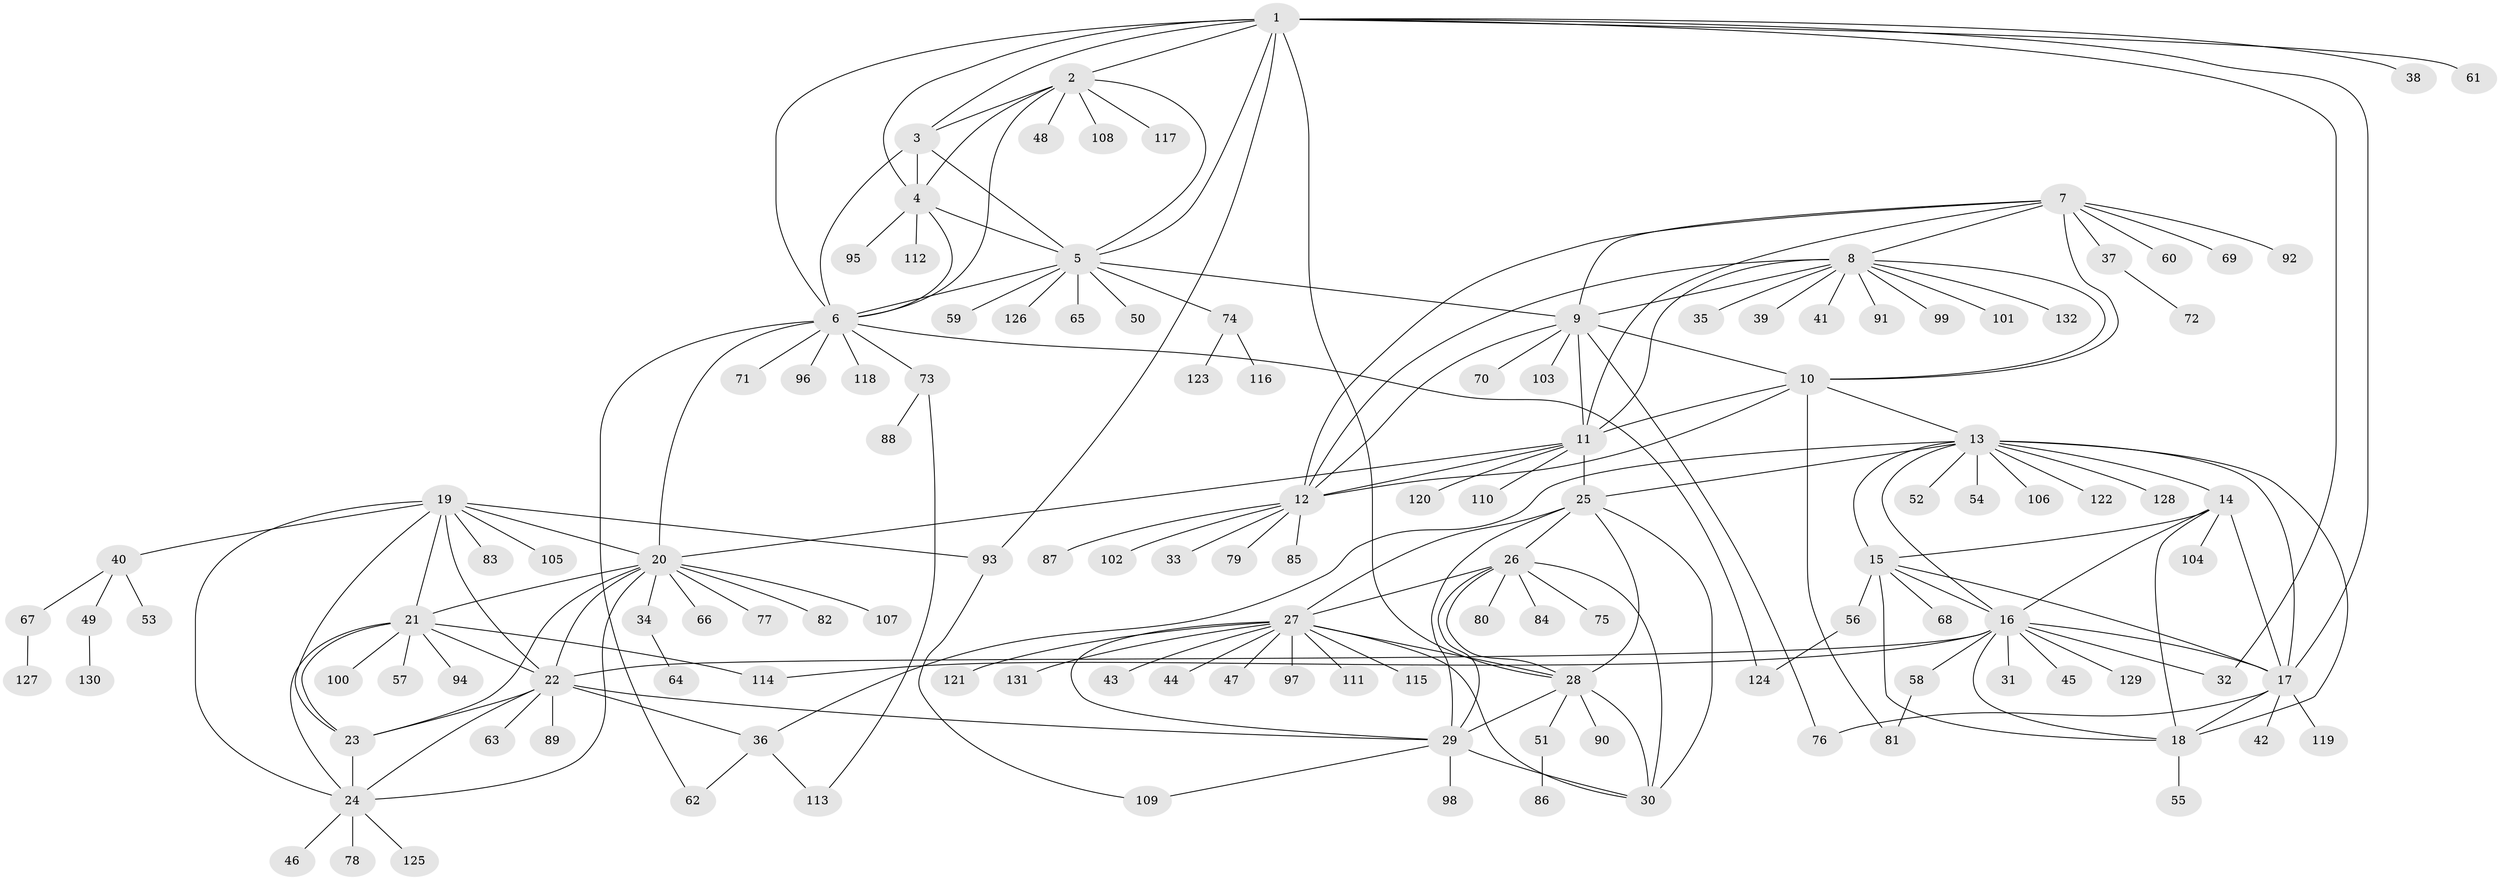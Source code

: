 // coarse degree distribution, {10: 0.0196078431372549, 6: 0.0392156862745098, 9: 0.058823529411764705, 12: 0.00980392156862745, 11: 0.0392156862745098, 8: 0.0196078431372549, 7: 0.029411764705882353, 4: 0.029411764705882353, 5: 0.0196078431372549, 14: 0.00980392156862745, 1: 0.6470588235294118, 2: 0.06862745098039216, 3: 0.00980392156862745}
// Generated by graph-tools (version 1.1) at 2025/24/03/03/25 07:24:09]
// undirected, 132 vertices, 197 edges
graph export_dot {
graph [start="1"]
  node [color=gray90,style=filled];
  1;
  2;
  3;
  4;
  5;
  6;
  7;
  8;
  9;
  10;
  11;
  12;
  13;
  14;
  15;
  16;
  17;
  18;
  19;
  20;
  21;
  22;
  23;
  24;
  25;
  26;
  27;
  28;
  29;
  30;
  31;
  32;
  33;
  34;
  35;
  36;
  37;
  38;
  39;
  40;
  41;
  42;
  43;
  44;
  45;
  46;
  47;
  48;
  49;
  50;
  51;
  52;
  53;
  54;
  55;
  56;
  57;
  58;
  59;
  60;
  61;
  62;
  63;
  64;
  65;
  66;
  67;
  68;
  69;
  70;
  71;
  72;
  73;
  74;
  75;
  76;
  77;
  78;
  79;
  80;
  81;
  82;
  83;
  84;
  85;
  86;
  87;
  88;
  89;
  90;
  91;
  92;
  93;
  94;
  95;
  96;
  97;
  98;
  99;
  100;
  101;
  102;
  103;
  104;
  105;
  106;
  107;
  108;
  109;
  110;
  111;
  112;
  113;
  114;
  115;
  116;
  117;
  118;
  119;
  120;
  121;
  122;
  123;
  124;
  125;
  126;
  127;
  128;
  129;
  130;
  131;
  132;
  1 -- 2;
  1 -- 3;
  1 -- 4;
  1 -- 5;
  1 -- 6;
  1 -- 17;
  1 -- 28;
  1 -- 32;
  1 -- 38;
  1 -- 61;
  1 -- 93;
  2 -- 3;
  2 -- 4;
  2 -- 5;
  2 -- 6;
  2 -- 48;
  2 -- 108;
  2 -- 117;
  3 -- 4;
  3 -- 5;
  3 -- 6;
  4 -- 5;
  4 -- 6;
  4 -- 95;
  4 -- 112;
  5 -- 6;
  5 -- 9;
  5 -- 50;
  5 -- 59;
  5 -- 65;
  5 -- 74;
  5 -- 126;
  6 -- 20;
  6 -- 62;
  6 -- 71;
  6 -- 73;
  6 -- 96;
  6 -- 118;
  6 -- 124;
  7 -- 8;
  7 -- 9;
  7 -- 10;
  7 -- 11;
  7 -- 12;
  7 -- 37;
  7 -- 60;
  7 -- 69;
  7 -- 92;
  8 -- 9;
  8 -- 10;
  8 -- 11;
  8 -- 12;
  8 -- 35;
  8 -- 39;
  8 -- 41;
  8 -- 91;
  8 -- 99;
  8 -- 101;
  8 -- 132;
  9 -- 10;
  9 -- 11;
  9 -- 12;
  9 -- 70;
  9 -- 76;
  9 -- 103;
  10 -- 11;
  10 -- 12;
  10 -- 13;
  10 -- 81;
  11 -- 12;
  11 -- 20;
  11 -- 25;
  11 -- 110;
  11 -- 120;
  12 -- 33;
  12 -- 79;
  12 -- 85;
  12 -- 87;
  12 -- 102;
  13 -- 14;
  13 -- 15;
  13 -- 16;
  13 -- 17;
  13 -- 18;
  13 -- 25;
  13 -- 36;
  13 -- 52;
  13 -- 54;
  13 -- 106;
  13 -- 122;
  13 -- 128;
  14 -- 15;
  14 -- 16;
  14 -- 17;
  14 -- 18;
  14 -- 104;
  15 -- 16;
  15 -- 17;
  15 -- 18;
  15 -- 56;
  15 -- 68;
  16 -- 17;
  16 -- 18;
  16 -- 22;
  16 -- 31;
  16 -- 32;
  16 -- 45;
  16 -- 58;
  16 -- 114;
  16 -- 129;
  17 -- 18;
  17 -- 42;
  17 -- 76;
  17 -- 119;
  18 -- 55;
  19 -- 20;
  19 -- 21;
  19 -- 22;
  19 -- 23;
  19 -- 24;
  19 -- 40;
  19 -- 83;
  19 -- 93;
  19 -- 105;
  20 -- 21;
  20 -- 22;
  20 -- 23;
  20 -- 24;
  20 -- 34;
  20 -- 66;
  20 -- 77;
  20 -- 82;
  20 -- 107;
  21 -- 22;
  21 -- 23;
  21 -- 24;
  21 -- 57;
  21 -- 94;
  21 -- 100;
  21 -- 114;
  22 -- 23;
  22 -- 24;
  22 -- 29;
  22 -- 36;
  22 -- 63;
  22 -- 89;
  23 -- 24;
  24 -- 46;
  24 -- 78;
  24 -- 125;
  25 -- 26;
  25 -- 27;
  25 -- 28;
  25 -- 29;
  25 -- 30;
  26 -- 27;
  26 -- 28;
  26 -- 29;
  26 -- 30;
  26 -- 75;
  26 -- 80;
  26 -- 84;
  27 -- 28;
  27 -- 29;
  27 -- 30;
  27 -- 43;
  27 -- 44;
  27 -- 47;
  27 -- 97;
  27 -- 111;
  27 -- 115;
  27 -- 121;
  27 -- 131;
  28 -- 29;
  28 -- 30;
  28 -- 51;
  28 -- 90;
  29 -- 30;
  29 -- 98;
  29 -- 109;
  34 -- 64;
  36 -- 62;
  36 -- 113;
  37 -- 72;
  40 -- 49;
  40 -- 53;
  40 -- 67;
  49 -- 130;
  51 -- 86;
  56 -- 124;
  58 -- 81;
  67 -- 127;
  73 -- 88;
  73 -- 113;
  74 -- 116;
  74 -- 123;
  93 -- 109;
}
